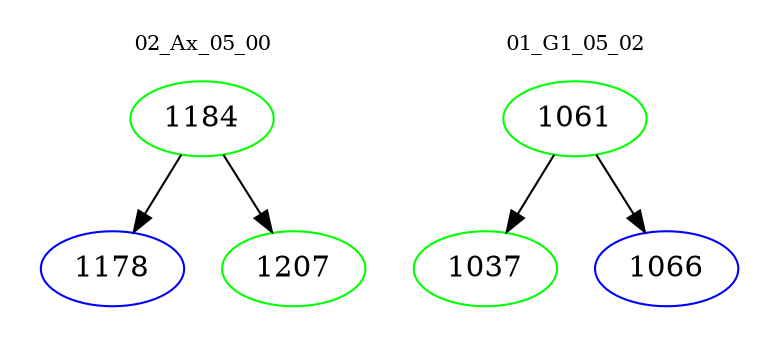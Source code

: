digraph{
subgraph cluster_0 {
color = white
label = "02_Ax_05_00";
fontsize=10;
T0_1184 [label="1184", color="green"]
T0_1184 -> T0_1178 [color="black"]
T0_1178 [label="1178", color="blue"]
T0_1184 -> T0_1207 [color="black"]
T0_1207 [label="1207", color="green"]
}
subgraph cluster_1 {
color = white
label = "01_G1_05_02";
fontsize=10;
T1_1061 [label="1061", color="green"]
T1_1061 -> T1_1037 [color="black"]
T1_1037 [label="1037", color="green"]
T1_1061 -> T1_1066 [color="black"]
T1_1066 [label="1066", color="blue"]
}
}
